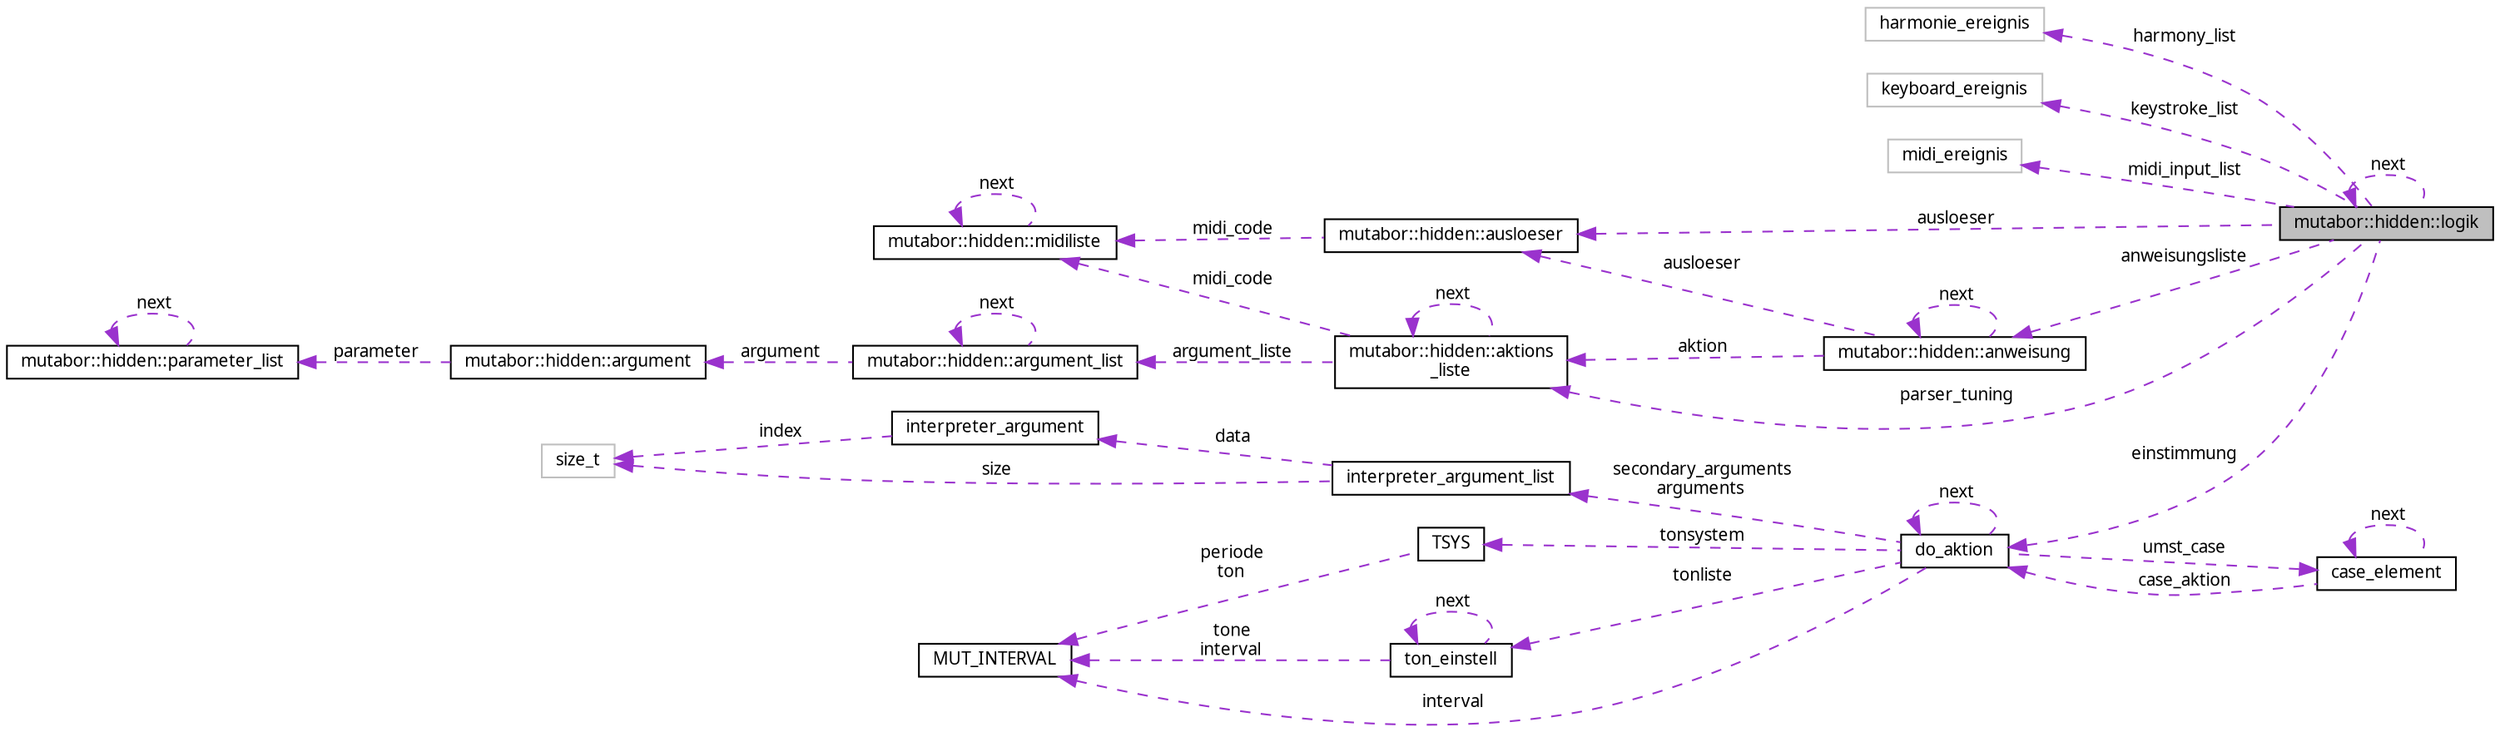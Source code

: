digraph "mutabor::hidden::logik"
{
  edge [fontname="Sans",fontsize="10",labelfontname="Sans",labelfontsize="10"];
  node [fontname="Sans",fontsize="10",shape=record];
  rankdir="LR";
  Node1 [label="mutabor::hidden::logik",height=0.2,width=0.4,color="black", fillcolor="grey75", style="filled", fontcolor="black"];
  Node2 -> Node1 [dir="back",color="darkorchid3",fontsize="10",style="dashed",label=" midi_input_list" ,fontname="Sans"];
  Node2 [label="midi_ereignis",height=0.2,width=0.4,color="grey75", fillcolor="white", style="filled"];
  Node3 -> Node1 [dir="back",color="darkorchid3",fontsize="10",style="dashed",label=" ausloeser" ,fontname="Sans"];
  Node3 [label="mutabor::hidden::ausloeser",height=0.2,width=0.4,color="black", fillcolor="white", style="filled",URL="$df/d4f/structmutabor_1_1hidden_1_1ausloeser.html"];
  Node4 -> Node3 [dir="back",color="darkorchid3",fontsize="10",style="dashed",label=" midi_code" ,fontname="Sans"];
  Node4 [label="mutabor::hidden::midiliste",height=0.2,width=0.4,color="black", fillcolor="white", style="filled",URL="$d5/d35/structmutabor_1_1hidden_1_1midiliste.html"];
  Node4 -> Node4 [dir="back",color="darkorchid3",fontsize="10",style="dashed",label=" next" ,fontname="Sans"];
  Node5 -> Node1 [dir="back",color="darkorchid3",fontsize="10",style="dashed",label=" anweisungsliste" ,fontname="Sans"];
  Node5 [label="mutabor::hidden::anweisung",height=0.2,width=0.4,color="black", fillcolor="white", style="filled",URL="$df/d55/structmutabor_1_1hidden_1_1anweisung.html"];
  Node3 -> Node5 [dir="back",color="darkorchid3",fontsize="10",style="dashed",label=" ausloeser" ,fontname="Sans"];
  Node5 -> Node5 [dir="back",color="darkorchid3",fontsize="10",style="dashed",label=" next" ,fontname="Sans"];
  Node6 -> Node5 [dir="back",color="darkorchid3",fontsize="10",style="dashed",label=" aktion" ,fontname="Sans"];
  Node6 [label="mutabor::hidden::aktions\l_liste",height=0.2,width=0.4,color="black", fillcolor="white", style="filled",URL="$d0/d96/structmutabor_1_1hidden_1_1aktions__liste.html"];
  Node4 -> Node6 [dir="back",color="darkorchid3",fontsize="10",style="dashed",label=" midi_code" ,fontname="Sans"];
  Node6 -> Node6 [dir="back",color="darkorchid3",fontsize="10",style="dashed",label=" next" ,fontname="Sans"];
  Node7 -> Node6 [dir="back",color="darkorchid3",fontsize="10",style="dashed",label=" argument_liste" ,fontname="Sans"];
  Node7 [label="mutabor::hidden::argument_list",height=0.2,width=0.4,color="black", fillcolor="white", style="filled",URL="$d7/ddb/structmutabor_1_1hidden_1_1argument__list.html"];
  Node8 -> Node7 [dir="back",color="darkorchid3",fontsize="10",style="dashed",label=" argument" ,fontname="Sans"];
  Node8 [label="mutabor::hidden::argument",height=0.2,width=0.4,color="black", fillcolor="white", style="filled",URL="$d8/d96/structmutabor_1_1hidden_1_1argument.html"];
  Node9 -> Node8 [dir="back",color="darkorchid3",fontsize="10",style="dashed",label=" parameter" ,fontname="Sans"];
  Node9 [label="mutabor::hidden::parameter_list",height=0.2,width=0.4,color="black", fillcolor="white", style="filled",URL="$d4/d9f/structmutabor_1_1hidden_1_1parameter__list.html"];
  Node9 -> Node9 [dir="back",color="darkorchid3",fontsize="10",style="dashed",label=" next" ,fontname="Sans"];
  Node7 -> Node7 [dir="back",color="darkorchid3",fontsize="10",style="dashed",label=" next" ,fontname="Sans"];
  Node10 -> Node1 [dir="back",color="darkorchid3",fontsize="10",style="dashed",label=" einstimmung" ,fontname="Sans"];
  Node10 [label="do_aktion",height=0.2,width=0.4,color="black", fillcolor="white", style="filled",URL="$d5/d8c/structdo__aktion.html"];
  Node11 -> Node10 [dir="back",color="darkorchid3",fontsize="10",style="dashed",label=" umst_case" ,fontname="Sans"];
  Node11 [label="case_element",height=0.2,width=0.4,color="black", fillcolor="white", style="filled",URL="$dc/da0/structcase__element.html"];
  Node11 -> Node11 [dir="back",color="darkorchid3",fontsize="10",style="dashed",label=" next" ,fontname="Sans"];
  Node10 -> Node11 [dir="back",color="darkorchid3",fontsize="10",style="dashed",label=" case_aktion" ,fontname="Sans"];
  Node12 -> Node10 [dir="back",color="darkorchid3",fontsize="10",style="dashed",label=" secondary_arguments\narguments" ,fontname="Sans"];
  Node12 [label="interpreter_argument_list",height=0.2,width=0.4,color="black", fillcolor="white", style="filled",URL="$dc/d87/structinterpreter__argument__list.html"];
  Node13 -> Node12 [dir="back",color="darkorchid3",fontsize="10",style="dashed",label=" data" ,fontname="Sans"];
  Node13 [label="interpreter_argument",height=0.2,width=0.4,color="black", fillcolor="white", style="filled",URL="$dc/d4e/unioninterpreter__argument.html"];
  Node14 -> Node13 [dir="back",color="darkorchid3",fontsize="10",style="dashed",label=" index" ,fontname="Sans"];
  Node14 [label="size_t",height=0.2,width=0.4,color="grey75", fillcolor="white", style="filled"];
  Node14 -> Node12 [dir="back",color="darkorchid3",fontsize="10",style="dashed",label=" size" ,fontname="Sans"];
  Node10 -> Node10 [dir="back",color="darkorchid3",fontsize="10",style="dashed",label=" next" ,fontname="Sans"];
  Node15 -> Node10 [dir="back",color="darkorchid3",fontsize="10",style="dashed",label=" interval" ,fontname="Sans"];
  Node15 [label="MUT_INTERVAL",height=0.2,width=0.4,color="black", fillcolor="white", style="filled",URL="$d6/dcd/structMUT__INTERVAL.html"];
  Node16 -> Node10 [dir="back",color="darkorchid3",fontsize="10",style="dashed",label=" tonsystem" ,fontname="Sans"];
  Node16 [label="TSYS",height=0.2,width=0.4,color="black", fillcolor="white", style="filled",URL="$d4/d2a/structTSYS.html"];
  Node15 -> Node16 [dir="back",color="darkorchid3",fontsize="10",style="dashed",label=" periode\nton" ,fontname="Sans"];
  Node17 -> Node10 [dir="back",color="darkorchid3",fontsize="10",style="dashed",label=" tonliste" ,fontname="Sans"];
  Node17 [label="ton_einstell",height=0.2,width=0.4,color="black", fillcolor="white", style="filled",URL="$d4/dd8/structton__einstell.html"];
  Node15 -> Node17 [dir="back",color="darkorchid3",fontsize="10",style="dashed",label=" tone\ninterval" ,fontname="Sans"];
  Node17 -> Node17 [dir="back",color="darkorchid3",fontsize="10",style="dashed",label=" next" ,fontname="Sans"];
  Node18 -> Node1 [dir="back",color="darkorchid3",fontsize="10",style="dashed",label=" harmony_list" ,fontname="Sans"];
  Node18 [label="harmonie_ereignis",height=0.2,width=0.4,color="grey75", fillcolor="white", style="filled"];
  Node1 -> Node1 [dir="back",color="darkorchid3",fontsize="10",style="dashed",label=" next" ,fontname="Sans"];
  Node6 -> Node1 [dir="back",color="darkorchid3",fontsize="10",style="dashed",label=" parser_tuning" ,fontname="Sans"];
  Node19 -> Node1 [dir="back",color="darkorchid3",fontsize="10",style="dashed",label=" keystroke_list" ,fontname="Sans"];
  Node19 [label="keyboard_ereignis",height=0.2,width=0.4,color="grey75", fillcolor="white", style="filled"];
}
